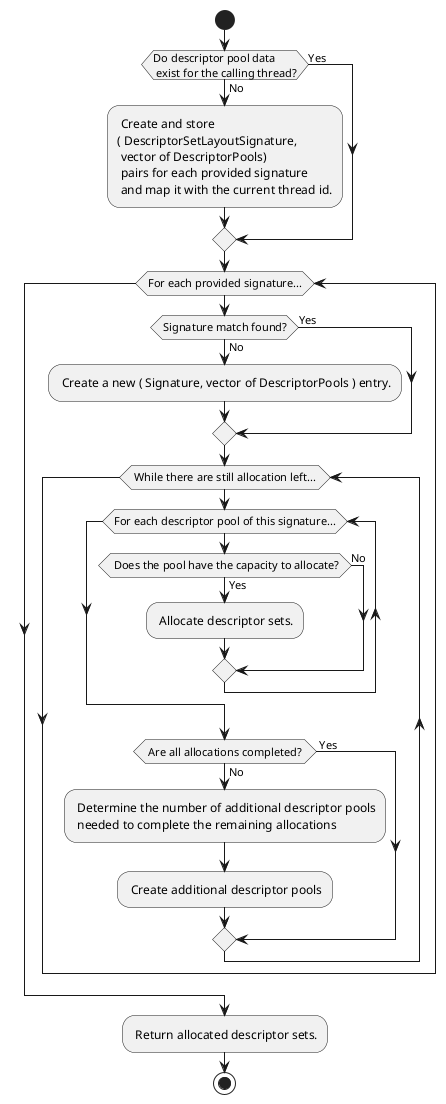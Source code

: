 @startuml

start

if (Do descriptor pool data\n exist for the calling thread?) then (Yes)
else (No)
  : Create and store\n( DescriptorSetLayoutSignature,\n vector of DescriptorPools)\n pairs for each provided signature\n and map it with the current thread id.;
endif

  while (For each provided signature...)
    if (Signature match found?) then (Yes)
    else (No)
        : Create a new ( Signature, vector of DescriptorPools ) entry.;
    endif

    while( While there are still allocation left... )
                while (For each descriptor pool of this signature...)
                        if ( Does the pool have the capacity to allocate?) then (Yes)
                            : Allocate descriptor sets.;
                        else (No)
                        endif
                endwhile

                if ( Are all allocations completed? ) then ( Yes )
                else (No)
                    : Determine the number of additional descriptor pools\n needed to complete the remaining allocations;
                    : Create additional descriptor pools;
                endif
     endwhile
  endwhile

: Return allocated descriptor sets.;
stop

@enduml
